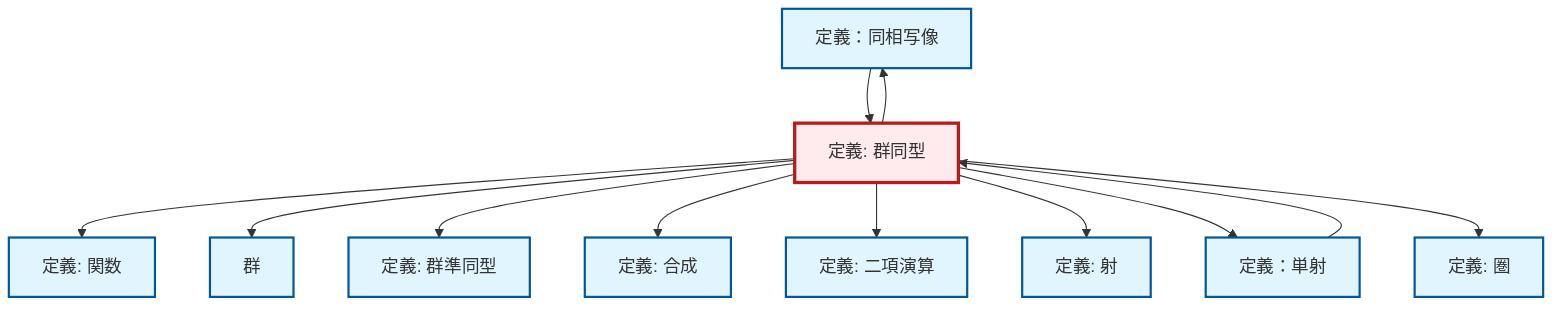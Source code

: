 graph TD
    classDef definition fill:#e1f5fe,stroke:#01579b,stroke-width:2px
    classDef theorem fill:#f3e5f5,stroke:#4a148c,stroke-width:2px
    classDef axiom fill:#fff3e0,stroke:#e65100,stroke-width:2px
    classDef example fill:#e8f5e9,stroke:#1b5e20,stroke-width:2px
    classDef current fill:#ffebee,stroke:#b71c1c,stroke-width:3px
    def-homeomorphism["定義：同相写像"]:::definition
    def-homomorphism["定義: 群準同型"]:::definition
    def-group["群"]:::definition
    def-monomorphism["定義：単射"]:::definition
    def-function["定義: 関数"]:::definition
    def-composition["定義: 合成"]:::definition
    def-morphism["定義: 射"]:::definition
    def-category["定義: 圏"]:::definition
    def-binary-operation["定義: 二項演算"]:::definition
    def-isomorphism["定義: 群同型"]:::definition
    def-isomorphism --> def-function
    def-isomorphism --> def-group
    def-isomorphism --> def-homeomorphism
    def-isomorphism --> def-homomorphism
    def-isomorphism --> def-composition
    def-homeomorphism --> def-isomorphism
    def-isomorphism --> def-binary-operation
    def-isomorphism --> def-morphism
    def-monomorphism --> def-isomorphism
    def-isomorphism --> def-monomorphism
    def-isomorphism --> def-category
    class def-isomorphism current